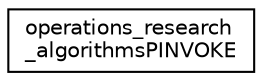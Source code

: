 digraph "Graphical Class Hierarchy"
{
 // LATEX_PDF_SIZE
  edge [fontname="Helvetica",fontsize="10",labelfontname="Helvetica",labelfontsize="10"];
  node [fontname="Helvetica",fontsize="10",shape=record];
  rankdir="LR";
  Node0 [label="operations_research\l_algorithmsPINVOKE",height=0.2,width=0.4,color="black", fillcolor="white", style="filled",URL="$classGoogle_1_1OrTools_1_1Algorithms_1_1operations__research__algorithmsPINVOKE.html",tooltip=" "];
}
